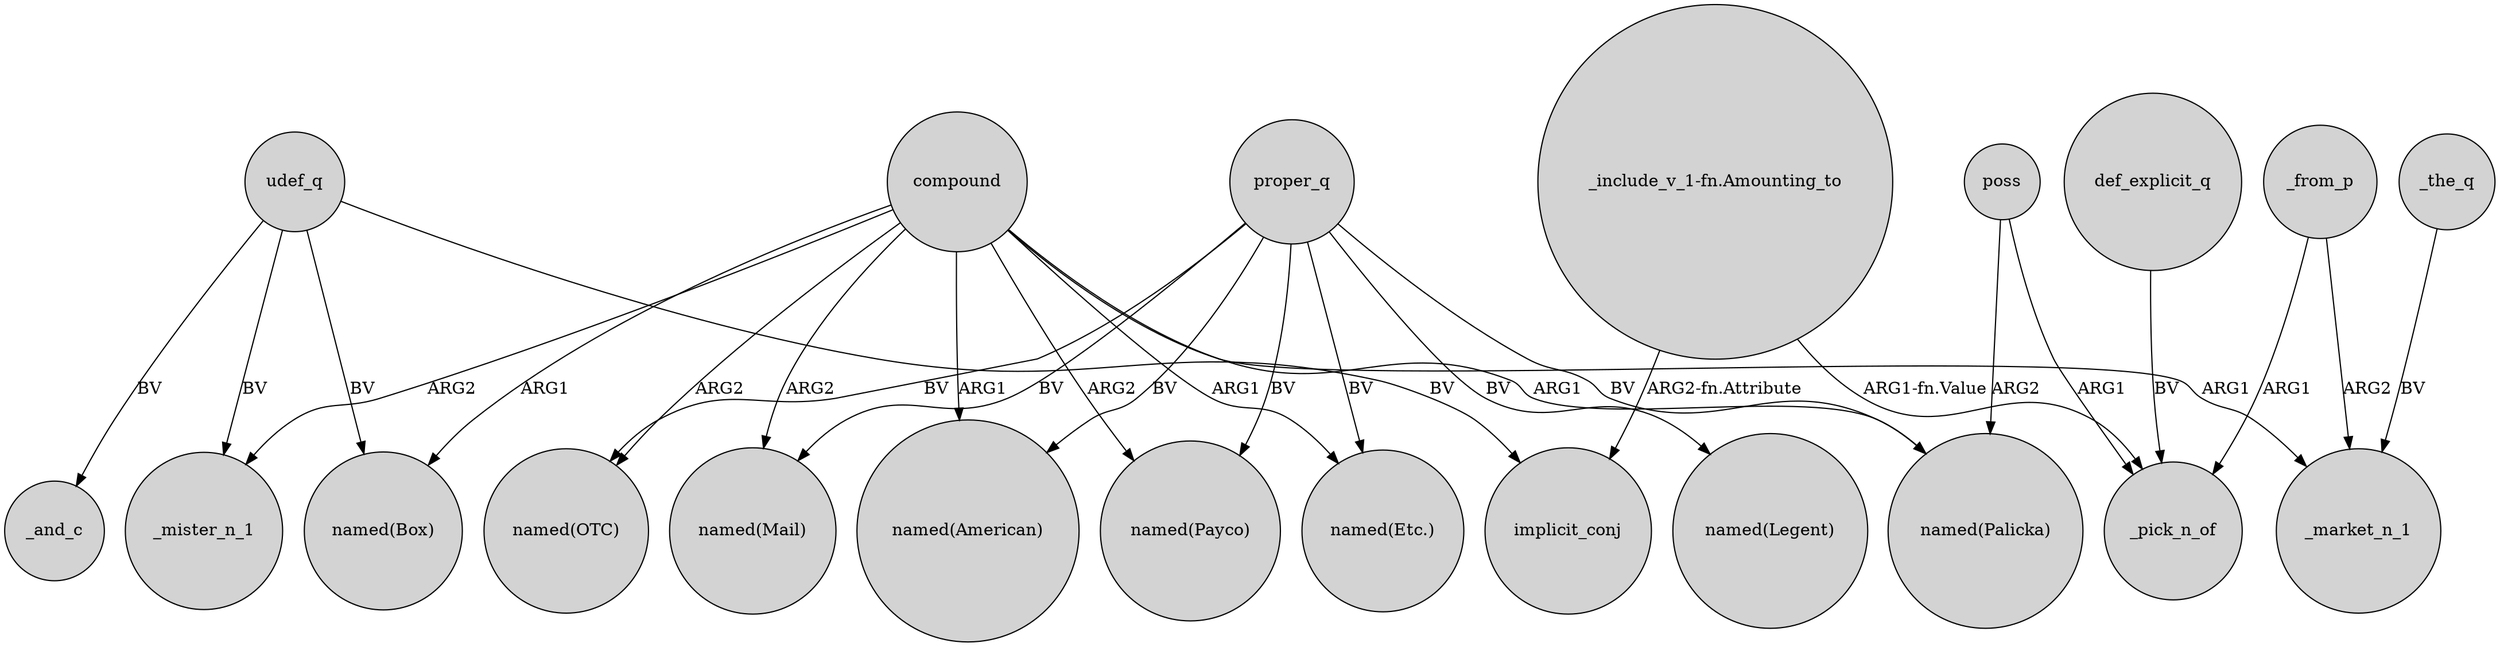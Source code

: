 digraph {
	node [shape=circle style=filled]
	udef_q -> "named(Box)" [label=BV]
	compound -> _mister_n_1 [label=ARG2]
	"_include_v_1-fn.Amounting_to" -> _pick_n_of [label="ARG1-fn.Value"]
	"_include_v_1-fn.Amounting_to" -> implicit_conj [label="ARG2-fn.Attribute"]
	proper_q -> "named(Etc.)" [label=BV]
	proper_q -> "named(Payco)" [label=BV]
	proper_q -> "named(Legent)" [label=BV]
	udef_q -> _and_c [label=BV]
	udef_q -> _mister_n_1 [label=BV]
	_the_q -> _market_n_1 [label=BV]
	compound -> "named(Mail)" [label=ARG2]
	poss -> _pick_n_of [label=ARG1]
	compound -> "named(Payco)" [label=ARG2]
	proper_q -> "named(OTC)" [label=BV]
	_from_p -> _market_n_1 [label=ARG2]
	compound -> "named(Etc.)" [label=ARG1]
	poss -> "named(Palicka)" [label=ARG2]
	_from_p -> _pick_n_of [label=ARG1]
	compound -> "named(Box)" [label=ARG1]
	proper_q -> "named(Palicka)" [label=BV]
	compound -> "named(Palicka)" [label=ARG1]
	proper_q -> "named(American)" [label=BV]
	compound -> _market_n_1 [label=ARG1]
	compound -> "named(American)" [label=ARG1]
	proper_q -> "named(Mail)" [label=BV]
	udef_q -> implicit_conj [label=BV]
	compound -> "named(OTC)" [label=ARG2]
	def_explicit_q -> _pick_n_of [label=BV]
}

